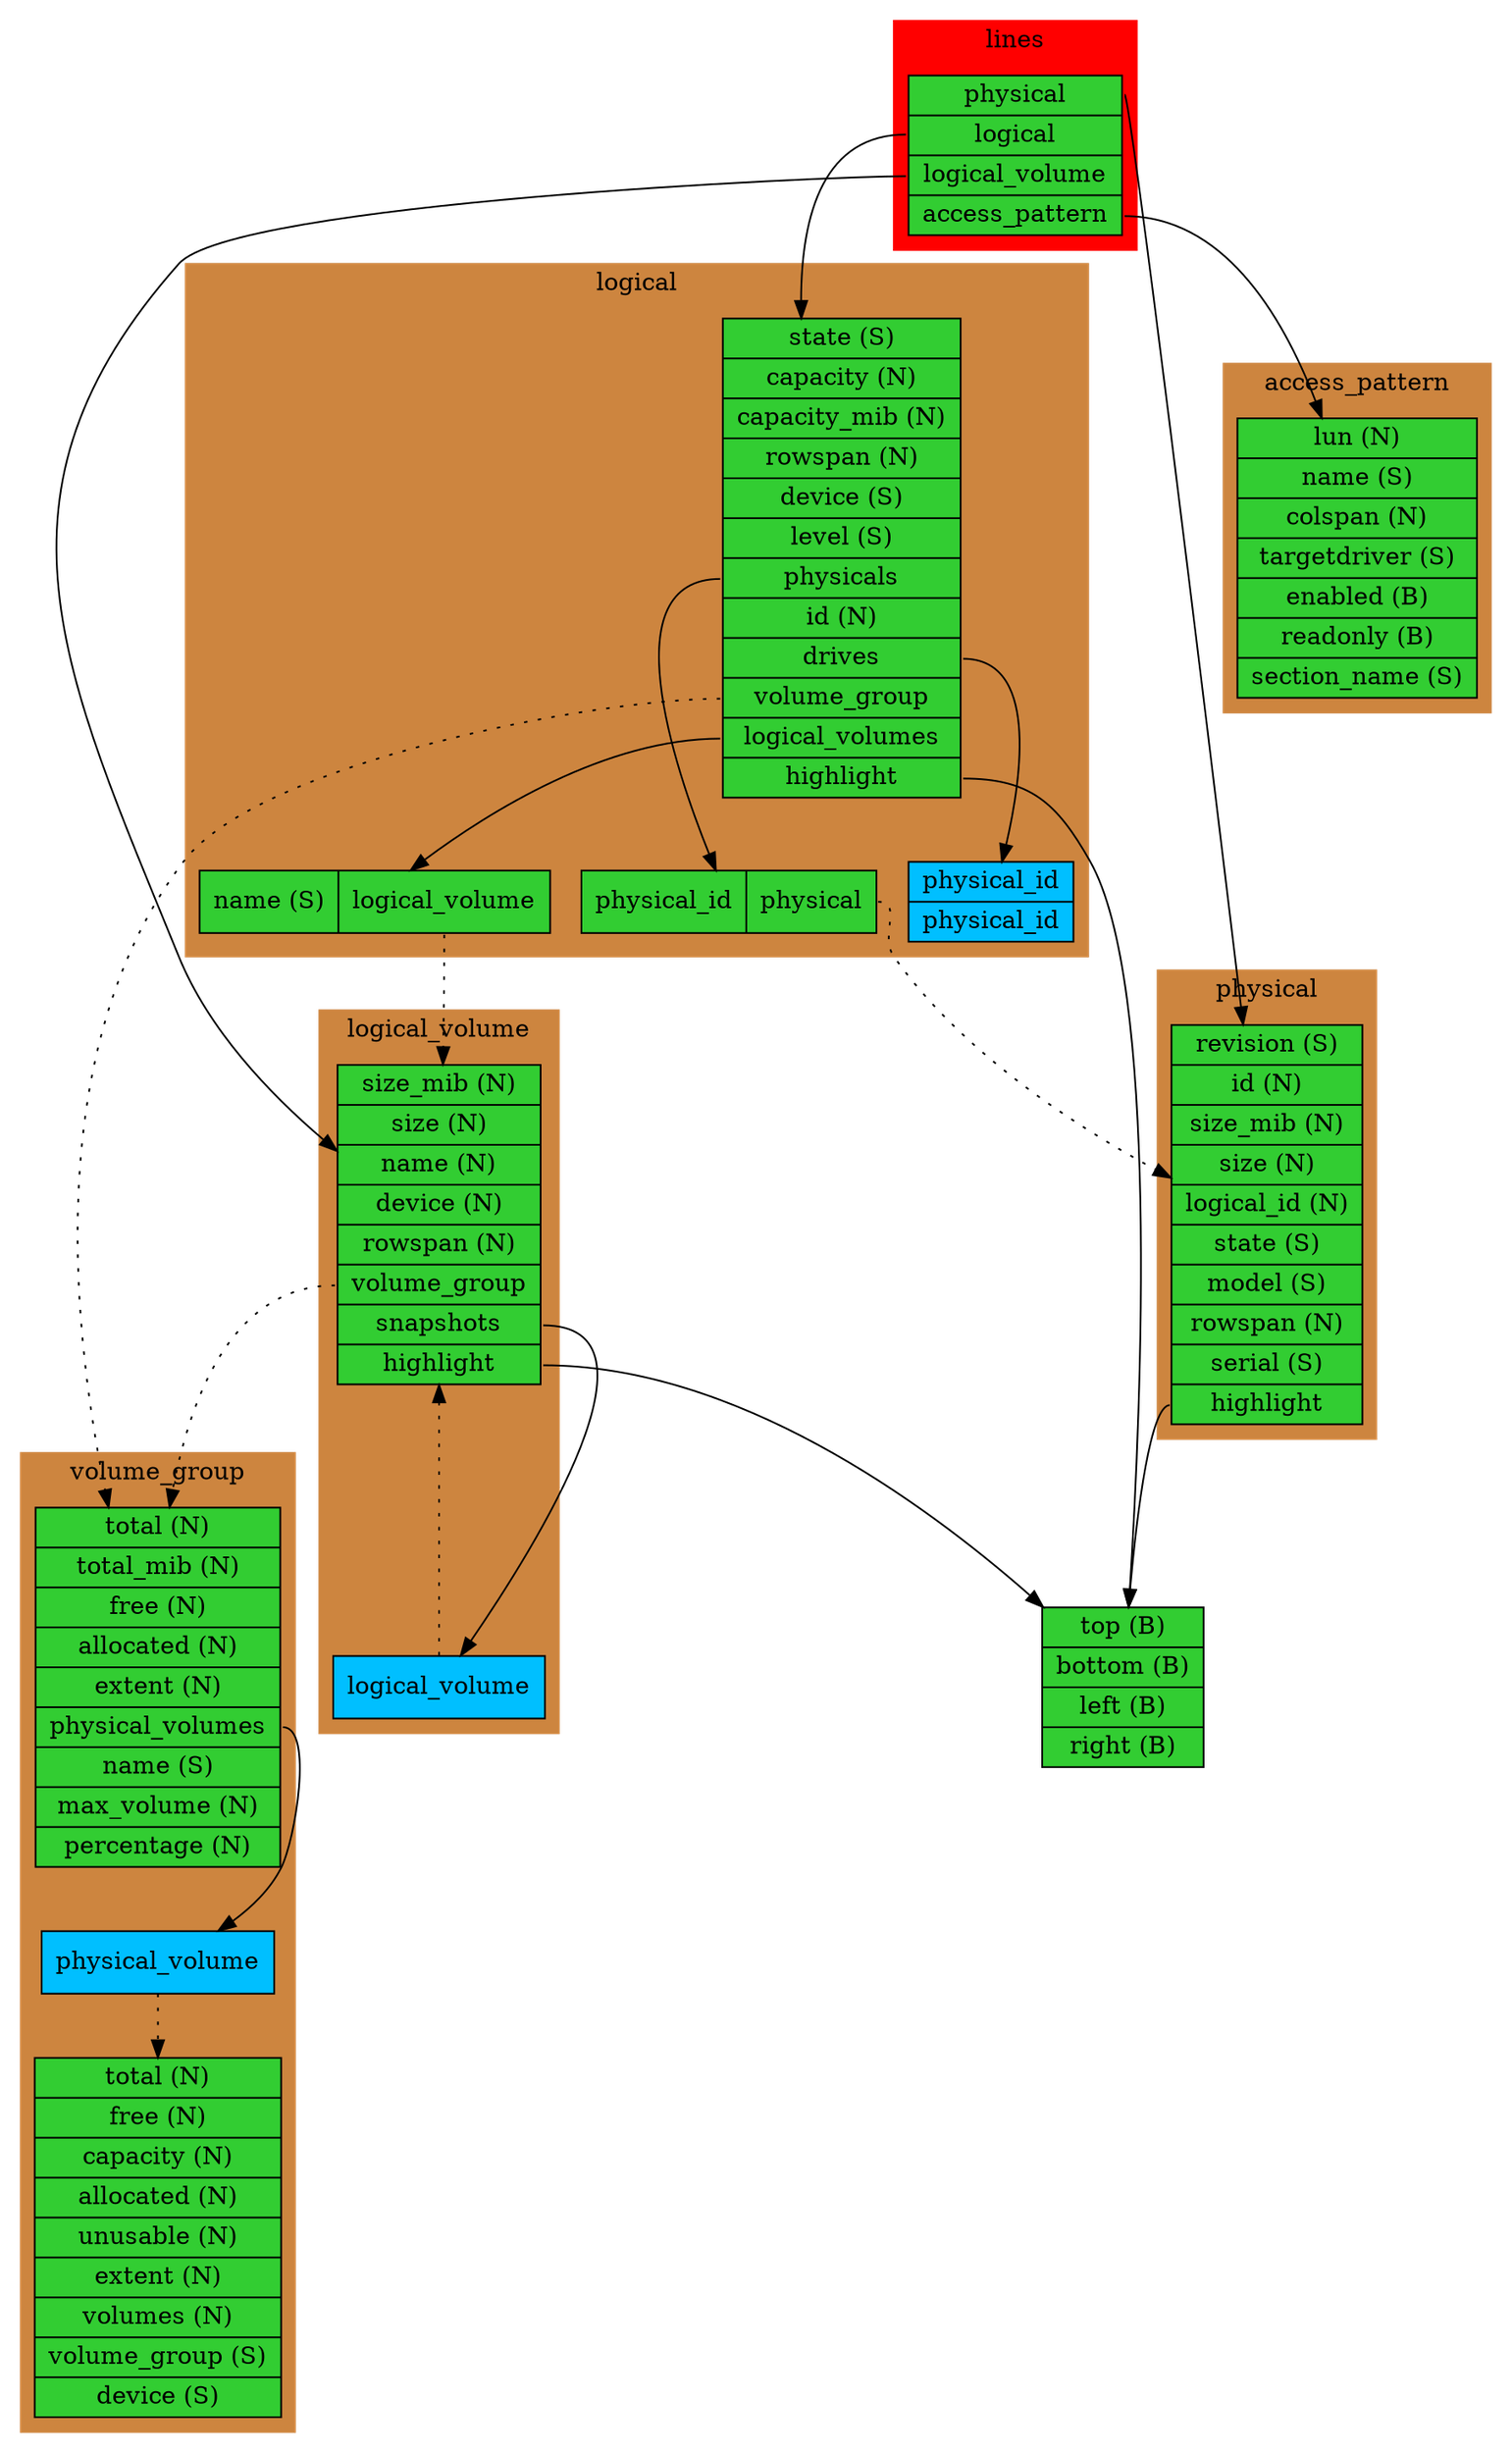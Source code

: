 digraph {
	node [ shape = "record", style = "filled" ];
	style = "filled";
	color = "peru";
	overlap = "false";
	bgcolor = "transparent";

	subgraph cluster_lines {
		label = "lines";
		color = "red";
		node_lines [ label = "{ <physical>physical | <logical>logical | <logical_volume>logical_volume | <access_pattern>access_pattern }", fillcolor = "limegreen" ];
	}

	subgraph cluster_physical {
		label = "physical";

		node_physical [ label = "{ revision (S) | id (N) | size_mib (N) | size (N) | logical_id (N) | state (S) | model (S) | rowspan (N) | serial (S) | <highlight>highlight }", fillcolor = "limegreen" ];
	}

	subgraph cluster_volume_group {
		label = "volume_group";

		node_physical_volume [ label = "{ total (N) | free (N) | capacity (N) | allocated (N) | unusable (N) | extent (N) | volumes (N) | volume_group (S) | device (S) }", fillcolor = "limegreen" ];

		node_volume_group [ label = "{ total (N) | total_mib (N) | free (N) | allocated (N) | extent (N) | <physical_volumes>physical_volumes | name (S) | max_volume (N) | percentage (N) }", fillcolor = "limegreen" ];
		node_volume_group_physical_volumes [ label = "<physical_volume>physical_volume", fillcolor = "deepskyblue" ];
		node_volume_group_physical_volumes:physical_volume -> node_physical_volume [ style = "dotted" ];
		node_volume_group:physical_volumes -> node_volume_group_physical_volumes;
	}

	subgraph cluster_logical_volume {
		label = "logical_volume";

		node_logical_volume [ label = "{ size_mib (N) | size (N) | name (N) | device (N) | rowspan (N) | <volume_group>volume_group | <snapshots>snapshots | <highlight>highlight }", fillcolor = "limegreen" ];
		node_logical_volume_snapshots [ label = "{ <logical_volume>logical_volume }", fillcolor = "deepskyblue" ];

		node_logical_volume:snapshots -> node_logical_volume_snapshots;
		node_logical_volume_snapshots:logical_volume -> node_logical_volume [ style = "dotted" ];
		node_logical_volume:volume_group -> node_volume_group [ style = "dotted" ];
	}

	subgraph cluster_logical {
		label = "logical";

		node_logical [ label = "{ state (S) | capacity (N) | capacity_mib (N) | rowspan (N) | device (S) | level (S) | <physicals>physicals | id (N) | <drives>drives | <volume_group>volume_group | <logical_volumes>logical_volumes | <highlight>highlight }", fillcolor = "limegreen" ];
		node_logical_drives [ label = "{ physical_id | physical_id }", fillcolor = "deepskyblue" ];

		node_logical_physicals [ label = "physical_id | <physical>physical", fillcolor = "limegreen" ];
		node_logical_physicals:physical -> node_physical [ style = "dotted" ];

		node_logical_logical_volumes [ label = "name (S) | <logical_volume>logical_volume", fillcolor = "limegreen" ];
		node_logical_logical_volumes:logical_volume -> node_logical_volume [ style = "dotted" ];

		node_logical:drives -> node_logical_drives;
		node_logical:physicals -> node_logical_physicals;
		node_logical:volume_group -> node_volume_group [ style = "dotted" ];
		node_logical:logical_volumes -> node_logical_logical_volumes;
	}

	subgraph cluster_access_pattern {
		label = "access_pattern";

		node_access_pattern [ label = "{ lun (N) | name (S) | colspan (N) | targetdriver (S) | enabled (B) | readonly (B) | section_name (S) }", fillcolor = "limegreen" ];
	}

	node_highlight [ label = "{ top (B) | bottom (B) | left (B) | right (B) }", fillcolor = "limegreen" ];
	node_physical:highlight -> node_highlight;
	node_logical_volume:highlight -> node_highlight;
	node_logical:highlight -> node_highlight;

	node_lines:physical -> node_physical;
	node_lines:logical_volume -> node_logical_volume;
	node_lines:logical -> node_logical;
	node_lines:access_pattern -> node_access_pattern;
}
